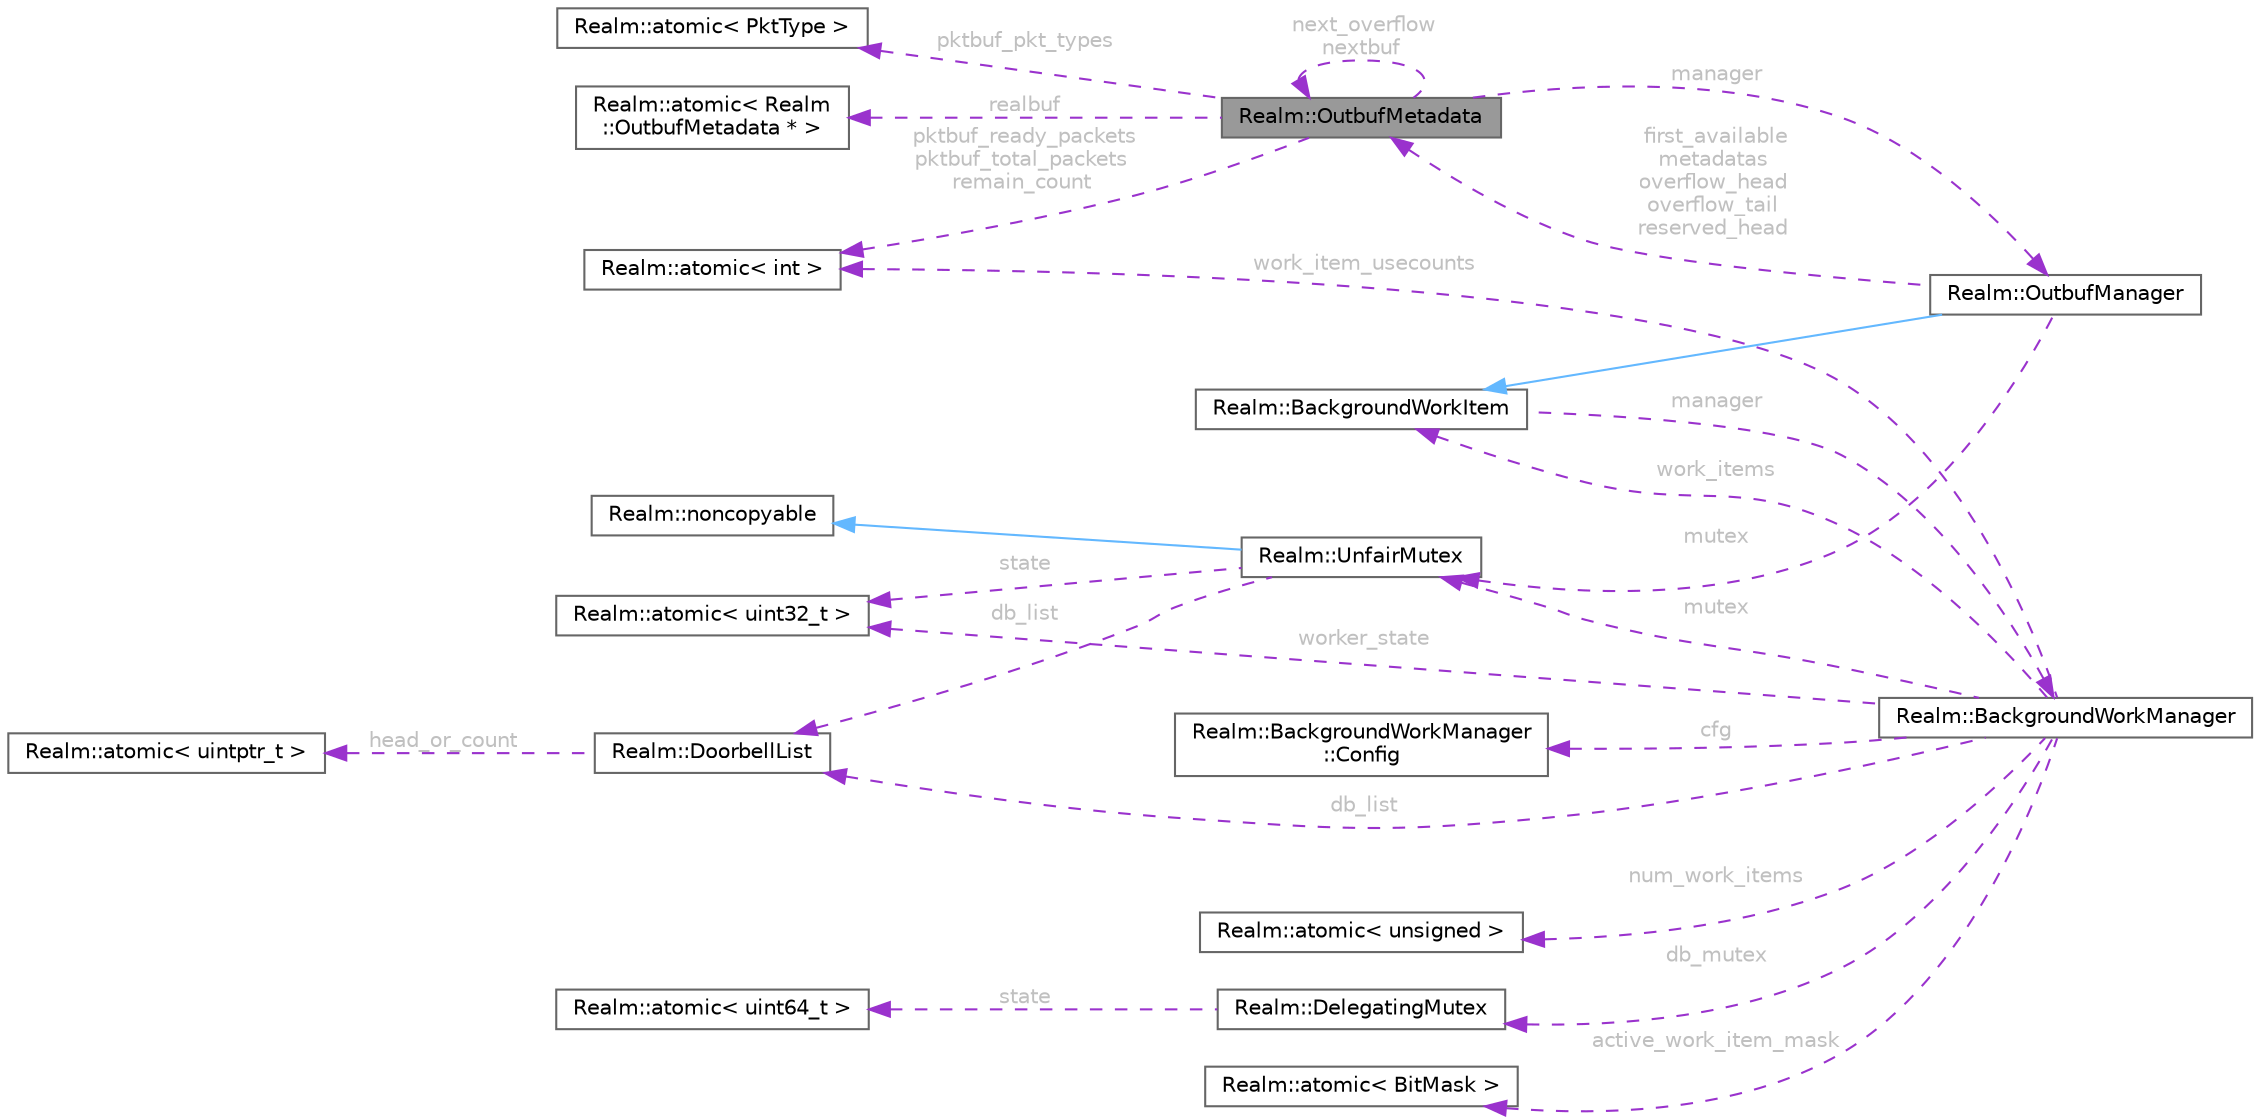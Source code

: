 digraph "Realm::OutbufMetadata"
{
 // LATEX_PDF_SIZE
  bgcolor="transparent";
  edge [fontname=Helvetica,fontsize=10,labelfontname=Helvetica,labelfontsize=10];
  node [fontname=Helvetica,fontsize=10,shape=box,height=0.2,width=0.4];
  rankdir="LR";
  Node1 [id="Node000001",label="Realm::OutbufMetadata",height=0.2,width=0.4,color="gray40", fillcolor="grey60", style="filled", fontcolor="black",tooltip=" "];
  Node2 -> Node1 [id="edge1_Node000001_Node000002",dir="back",color="darkorchid3",style="dashed",tooltip=" ",label=" manager",fontcolor="grey" ];
  Node2 [id="Node000002",label="Realm::OutbufManager",height=0.2,width=0.4,color="gray40", fillcolor="white", style="filled",URL="$classRealm_1_1OutbufManager.html",tooltip=" "];
  Node3 -> Node2 [id="edge2_Node000002_Node000003",dir="back",color="steelblue1",style="solid",tooltip=" "];
  Node3 [id="Node000003",label="Realm::BackgroundWorkItem",height=0.2,width=0.4,color="gray40", fillcolor="white", style="filled",URL="$classRealm_1_1BackgroundWorkItem.html",tooltip=" "];
  Node4 -> Node3 [id="edge3_Node000003_Node000004",dir="back",color="darkorchid3",style="dashed",tooltip=" ",label=" manager",fontcolor="grey" ];
  Node4 [id="Node000004",label="Realm::BackgroundWorkManager",height=0.2,width=0.4,color="gray40", fillcolor="white", style="filled",URL="$classRealm_1_1BackgroundWorkManager.html",tooltip=" "];
  Node5 -> Node4 [id="edge4_Node000004_Node000005",dir="back",color="darkorchid3",style="dashed",tooltip=" ",label=" cfg",fontcolor="grey" ];
  Node5 [id="Node000005",label="Realm::BackgroundWorkManager\l::Config",height=0.2,width=0.4,color="gray40", fillcolor="white", style="filled",URL="$structRealm_1_1BackgroundWorkManager_1_1Config.html",tooltip=" "];
  Node6 -> Node4 [id="edge5_Node000004_Node000006",dir="back",color="darkorchid3",style="dashed",tooltip=" ",label=" mutex",fontcolor="grey" ];
  Node6 [id="Node000006",label="Realm::UnfairMutex",height=0.2,width=0.4,color="gray40", fillcolor="white", style="filled",URL="$classRealm_1_1UnfairMutex.html",tooltip=" "];
  Node7 -> Node6 [id="edge6_Node000006_Node000007",dir="back",color="steelblue1",style="solid",tooltip=" "];
  Node7 [id="Node000007",label="Realm::noncopyable",height=0.2,width=0.4,color="gray40", fillcolor="white", style="filled",URL="$classRealm_1_1noncopyable.html",tooltip=" "];
  Node8 -> Node6 [id="edge7_Node000006_Node000008",dir="back",color="darkorchid3",style="dashed",tooltip=" ",label=" state",fontcolor="grey" ];
  Node8 [id="Node000008",label="Realm::atomic\< uint32_t \>",height=0.2,width=0.4,color="gray40", fillcolor="white", style="filled",URL="$classRealm_1_1atomic.html",tooltip=" "];
  Node9 -> Node6 [id="edge8_Node000006_Node000009",dir="back",color="darkorchid3",style="dashed",tooltip=" ",label=" db_list",fontcolor="grey" ];
  Node9 [id="Node000009",label="Realm::DoorbellList",height=0.2,width=0.4,color="gray40", fillcolor="white", style="filled",URL="$classRealm_1_1DoorbellList.html",tooltip=" "];
  Node10 -> Node9 [id="edge9_Node000009_Node000010",dir="back",color="darkorchid3",style="dashed",tooltip=" ",label=" head_or_count",fontcolor="grey" ];
  Node10 [id="Node000010",label="Realm::atomic\< uintptr_t \>",height=0.2,width=0.4,color="gray40", fillcolor="white", style="filled",URL="$classRealm_1_1atomic.html",tooltip=" "];
  Node11 -> Node4 [id="edge10_Node000004_Node000011",dir="back",color="darkorchid3",style="dashed",tooltip=" ",label=" num_work_items",fontcolor="grey" ];
  Node11 [id="Node000011",label="Realm::atomic\< unsigned \>",height=0.2,width=0.4,color="gray40", fillcolor="white", style="filled",URL="$classRealm_1_1atomic.html",tooltip=" "];
  Node12 -> Node4 [id="edge11_Node000004_Node000012",dir="back",color="darkorchid3",style="dashed",tooltip=" ",label=" active_work_item_mask",fontcolor="grey" ];
  Node12 [id="Node000012",label="Realm::atomic\< BitMask \>",height=0.2,width=0.4,color="gray40", fillcolor="white", style="filled",URL="$classRealm_1_1atomic.html",tooltip=" "];
  Node13 -> Node4 [id="edge12_Node000004_Node000013",dir="back",color="darkorchid3",style="dashed",tooltip=" ",label=" work_item_usecounts",fontcolor="grey" ];
  Node13 [id="Node000013",label="Realm::atomic\< int \>",height=0.2,width=0.4,color="gray40", fillcolor="white", style="filled",URL="$classRealm_1_1atomic.html",tooltip=" "];
  Node3 -> Node4 [id="edge13_Node000004_Node000003",dir="back",color="darkorchid3",style="dashed",tooltip=" ",label=" work_items",fontcolor="grey" ];
  Node8 -> Node4 [id="edge14_Node000004_Node000008",dir="back",color="darkorchid3",style="dashed",tooltip=" ",label=" worker_state",fontcolor="grey" ];
  Node14 -> Node4 [id="edge15_Node000004_Node000014",dir="back",color="darkorchid3",style="dashed",tooltip=" ",label=" db_mutex",fontcolor="grey" ];
  Node14 [id="Node000014",label="Realm::DelegatingMutex",height=0.2,width=0.4,color="gray40", fillcolor="white", style="filled",URL="$classRealm_1_1DelegatingMutex.html",tooltip=" "];
  Node15 -> Node14 [id="edge16_Node000014_Node000015",dir="back",color="darkorchid3",style="dashed",tooltip=" ",label=" state",fontcolor="grey" ];
  Node15 [id="Node000015",label="Realm::atomic\< uint64_t \>",height=0.2,width=0.4,color="gray40", fillcolor="white", style="filled",URL="$classRealm_1_1atomic.html",tooltip=" "];
  Node9 -> Node4 [id="edge17_Node000004_Node000009",dir="back",color="darkorchid3",style="dashed",tooltip=" ",label=" db_list",fontcolor="grey" ];
  Node1 -> Node2 [id="edge18_Node000002_Node000001",dir="back",color="darkorchid3",style="dashed",tooltip=" ",label=" first_available\nmetadatas\noverflow_head\noverflow_tail\nreserved_head",fontcolor="grey" ];
  Node6 -> Node2 [id="edge19_Node000002_Node000006",dir="back",color="darkorchid3",style="dashed",tooltip=" ",label=" mutex",fontcolor="grey" ];
  Node1 -> Node1 [id="edge20_Node000001_Node000001",dir="back",color="darkorchid3",style="dashed",tooltip=" ",label=" next_overflow\nnextbuf",fontcolor="grey" ];
  Node16 -> Node1 [id="edge21_Node000001_Node000016",dir="back",color="darkorchid3",style="dashed",tooltip=" ",label=" realbuf",fontcolor="grey" ];
  Node16 [id="Node000016",label="Realm::atomic\< Realm\l::OutbufMetadata * \>",height=0.2,width=0.4,color="gray40", fillcolor="white", style="filled",URL="$classRealm_1_1atomic.html",tooltip=" "];
  Node13 -> Node1 [id="edge22_Node000001_Node000013",dir="back",color="darkorchid3",style="dashed",tooltip=" ",label=" pktbuf_ready_packets\npktbuf_total_packets\nremain_count",fontcolor="grey" ];
  Node17 -> Node1 [id="edge23_Node000001_Node000017",dir="back",color="darkorchid3",style="dashed",tooltip=" ",label=" pktbuf_pkt_types",fontcolor="grey" ];
  Node17 [id="Node000017",label="Realm::atomic\< PktType \>",height=0.2,width=0.4,color="gray40", fillcolor="white", style="filled",URL="$classRealm_1_1atomic.html",tooltip=" "];
}
